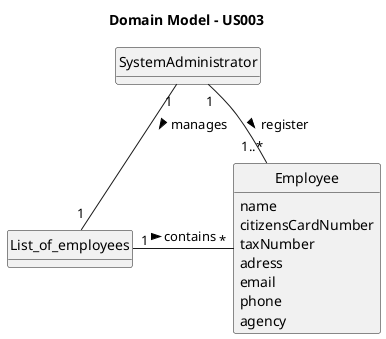 @startuml
skinparam monochrome true
skinparam packageStyle rectangle
skinparam shadowing false

'left to right direction

skinparam classAttributeIconSize 0

hide circle
hide methods

title Domain Model - US003

'class Platform {
'  -description
'}

class List_of_employees {

}

class Employee {
    name
    citizensCardNumber
    taxNumber
    adress
    email
    phone
    agency
}

class SystemAdministrator{
}

'class User {
'    name
'    email
'    password
'}

'Platform "1" -- "*" List of employees : has registered >
'Platform "1" -- "*" Category : defines >
List_of_employees "1" - "*" Employee : contains >
SystemAdministrator "1"--"1" List_of_employees:manages >
SystemAdministrator "1"-- "1..*"Employee:register >
@enduml